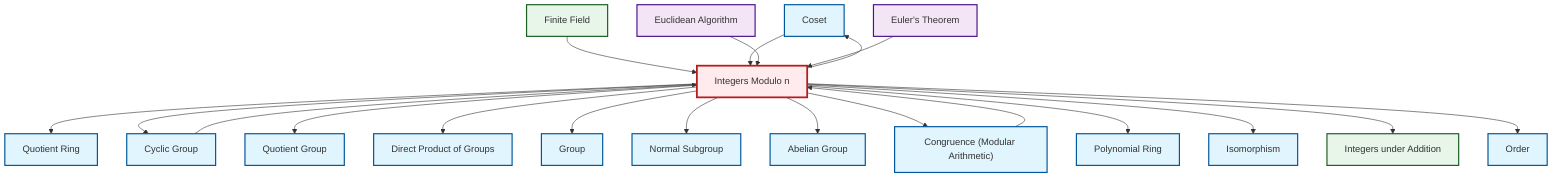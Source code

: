 graph TD
    classDef definition fill:#e1f5fe,stroke:#01579b,stroke-width:2px
    classDef theorem fill:#f3e5f5,stroke:#4a148c,stroke-width:2px
    classDef axiom fill:#fff3e0,stroke:#e65100,stroke-width:2px
    classDef example fill:#e8f5e9,stroke:#1b5e20,stroke-width:2px
    classDef current fill:#ffebee,stroke:#b71c1c,stroke-width:3px
    def-abelian-group["Abelian Group"]:::definition
    ex-integers-addition["Integers under Addition"]:::example
    def-normal-subgroup["Normal Subgroup"]:::definition
    def-quotient-ring["Quotient Ring"]:::definition
    def-coset["Coset"]:::definition
    def-isomorphism["Isomorphism"]:::definition
    def-polynomial-ring["Polynomial Ring"]:::definition
    ex-finite-field["Finite Field"]:::example
    def-order["Order"]:::definition
    def-direct-product["Direct Product of Groups"]:::definition
    thm-euclidean-algorithm["Euclidean Algorithm"]:::theorem
    thm-euler["Euler's Theorem"]:::theorem
    ex-quotient-integers-mod-n["Integers Modulo n"]:::example
    def-cyclic-group["Cyclic Group"]:::definition
    def-congruence["Congruence (Modular Arithmetic)"]:::definition
    def-group["Group"]:::definition
    def-quotient-group["Quotient Group"]:::definition
    ex-quotient-integers-mod-n --> def-quotient-ring
    ex-quotient-integers-mod-n --> def-cyclic-group
    ex-quotient-integers-mod-n --> def-quotient-group
    ex-quotient-integers-mod-n --> def-direct-product
    def-cyclic-group --> ex-quotient-integers-mod-n
    ex-finite-field --> ex-quotient-integers-mod-n
    def-coset --> ex-quotient-integers-mod-n
    ex-quotient-integers-mod-n --> def-group
    ex-quotient-integers-mod-n --> def-coset
    ex-quotient-integers-mod-n --> def-normal-subgroup
    ex-quotient-integers-mod-n --> def-abelian-group
    thm-euclidean-algorithm --> ex-quotient-integers-mod-n
    ex-quotient-integers-mod-n --> def-congruence
    ex-quotient-integers-mod-n --> def-polynomial-ring
    ex-quotient-integers-mod-n --> def-isomorphism
    ex-quotient-integers-mod-n --> ex-integers-addition
    thm-euler --> ex-quotient-integers-mod-n
    ex-quotient-integers-mod-n --> def-order
    def-congruence --> ex-quotient-integers-mod-n
    class ex-quotient-integers-mod-n current